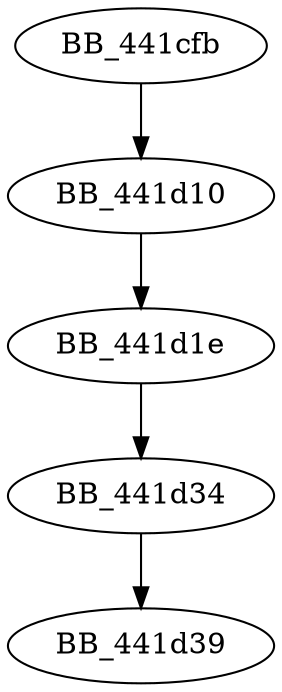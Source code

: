 DiGraph __ctrandisp2{
BB_441cfb->BB_441d10
BB_441d10->BB_441d1e
BB_441d1e->BB_441d34
BB_441d34->BB_441d39
}
